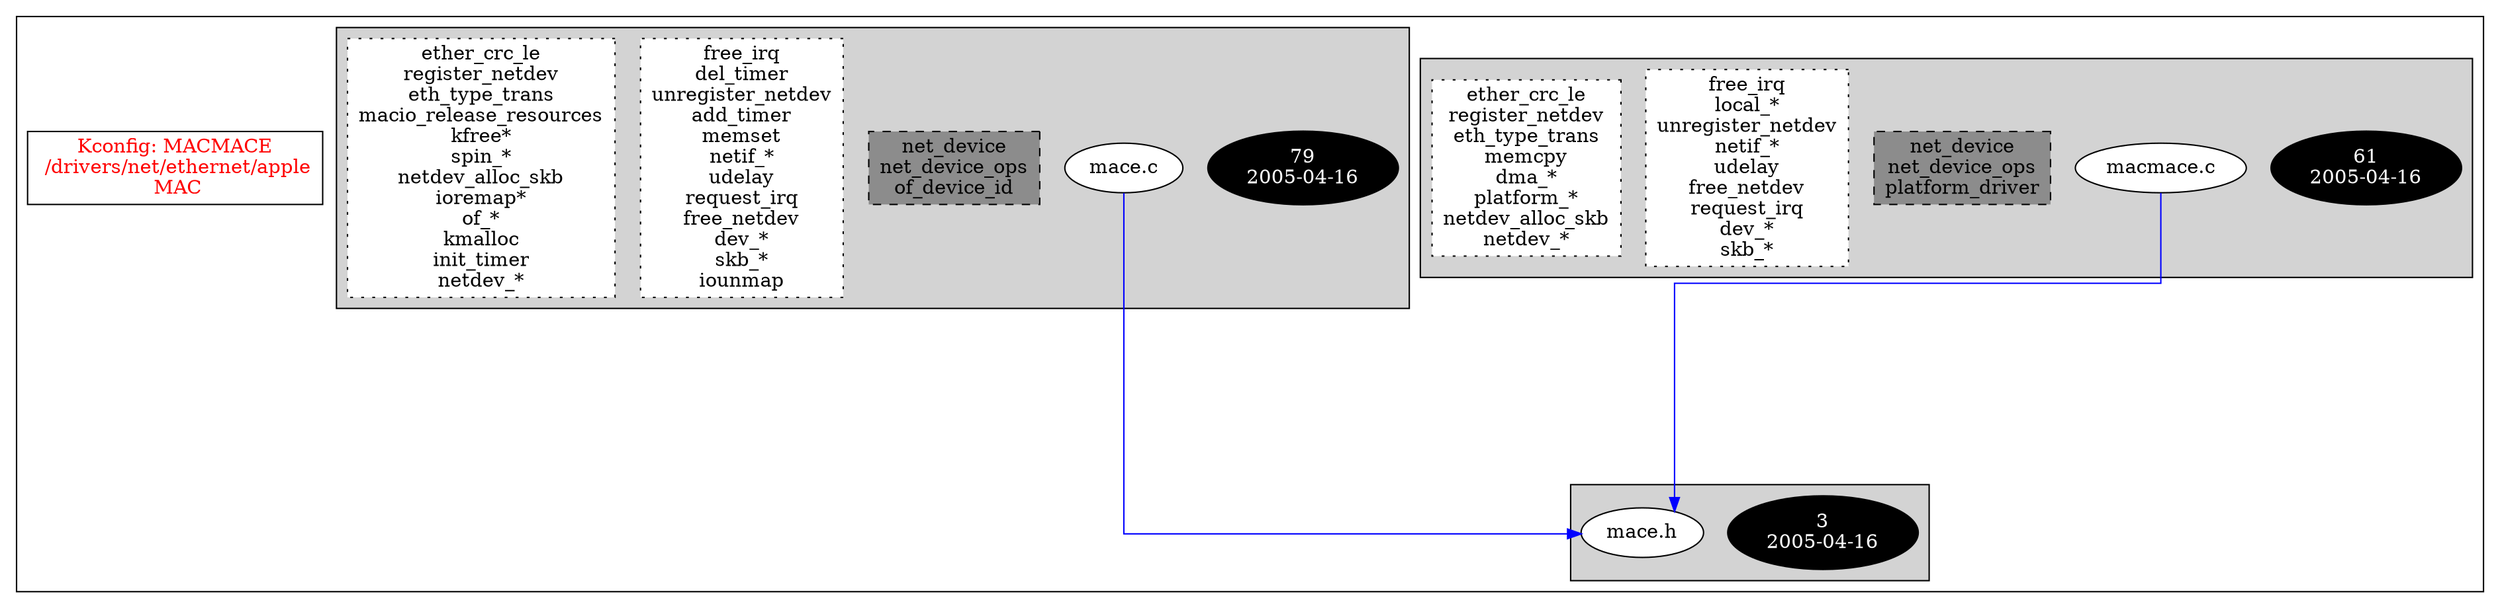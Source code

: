 digraph Driver {
	ranksep=2;
	splines=ortho;
	//Symbol: MACMACE
	subgraph "cluster_MACMACE"{
		subgraph "cluster_macmace.c" {
			style=filled
			"commit_macmace.c" [style=filled, fillcolor=black, fontcolor=white, label="61\n2005-04-16"];
			"macmace.c" [style=filled, fillcolor=white, fontcolor=black, label="macmace.c\n"];
			"structs-macmace.c" [style="filled,dashed" shape=box, fillcolor=grey55, fontcolor=black, label="net_device\nnet_device_ops\nplatform_driver\n"];
			"funccall2-macmace.c" [style="filled,dotted" shape=box, fillcolor=white, fontcolor=black, label="free_irq\nlocal_*\nunregister_netdev\nnetif_*\nudelay\nfree_netdev\nrequest_irq\ndev_*\nskb_*\n"];
			"funccall1-macmace.c" [style="filled,dotted" shape=box, fillcolor=white, fontcolor=black, label="ether_crc_le\nregister_netdev\neth_type_trans\nmemcpy\ndma_*\nplatform_*\nnetdev_alloc_skb\nnetdev_*\n"];
		}
		subgraph "cluster_mace.h" {
			style=filled
			"commit_mace.h" [style=filled, fillcolor=black, fontcolor=white, label="3\n2005-04-16"];
			"mace.h" [style=filled, fillcolor=white, fontcolor=black, label="mace.h\n"];
		}
		subgraph "cluster_mace.c" {
			style=filled
			"commit_mace.c" [style=filled, fillcolor=black, fontcolor=white, label="79\n2005-04-16"];
			"mace.c" [style=filled, fillcolor=white, fontcolor=black, label="mace.c\n"];
			"structs-mace.c" [style="filled,dashed" shape=box, fillcolor=grey55, fontcolor=black, label="net_device\nnet_device_ops\nof_device_id\n"];
			"funccall2-mace.c" [style="filled,dotted" shape=box, fillcolor=white, fontcolor=black, label="free_irq\ndel_timer\nunregister_netdev\nadd_timer\nmemset\nnetif_*\nudelay\nrequest_irq\nfree_netdev\ndev_*\nskb_*\niounmap\n"];
			"funccall1-mace.c" [style="filled,dotted" shape=box, fillcolor=white, fontcolor=black, label="ether_crc_le\nregister_netdev\neth_type_trans\nmacio_release_resources\nkfree*\nspin_*\nnetdev_alloc_skb\nioremap*\nof_*\nkmalloc\ninit_timer\nnetdev_*\n"];
		}
		"K:MACMACE" [label="Kconfig: MACMACE\n /drivers/net/ethernet/apple\n  MAC ", shape=box, fontcolor=red];
	}
"macmace.c" -> "mace.h"[color=blue];
"mace.c" -> "mace.h"[color=blue];
}
